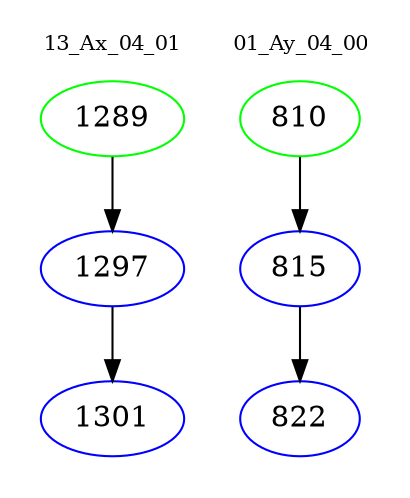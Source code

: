 digraph{
subgraph cluster_0 {
color = white
label = "13_Ax_04_01";
fontsize=10;
T0_1289 [label="1289", color="green"]
T0_1289 -> T0_1297 [color="black"]
T0_1297 [label="1297", color="blue"]
T0_1297 -> T0_1301 [color="black"]
T0_1301 [label="1301", color="blue"]
}
subgraph cluster_1 {
color = white
label = "01_Ay_04_00";
fontsize=10;
T1_810 [label="810", color="green"]
T1_810 -> T1_815 [color="black"]
T1_815 [label="815", color="blue"]
T1_815 -> T1_822 [color="black"]
T1_822 [label="822", color="blue"]
}
}
